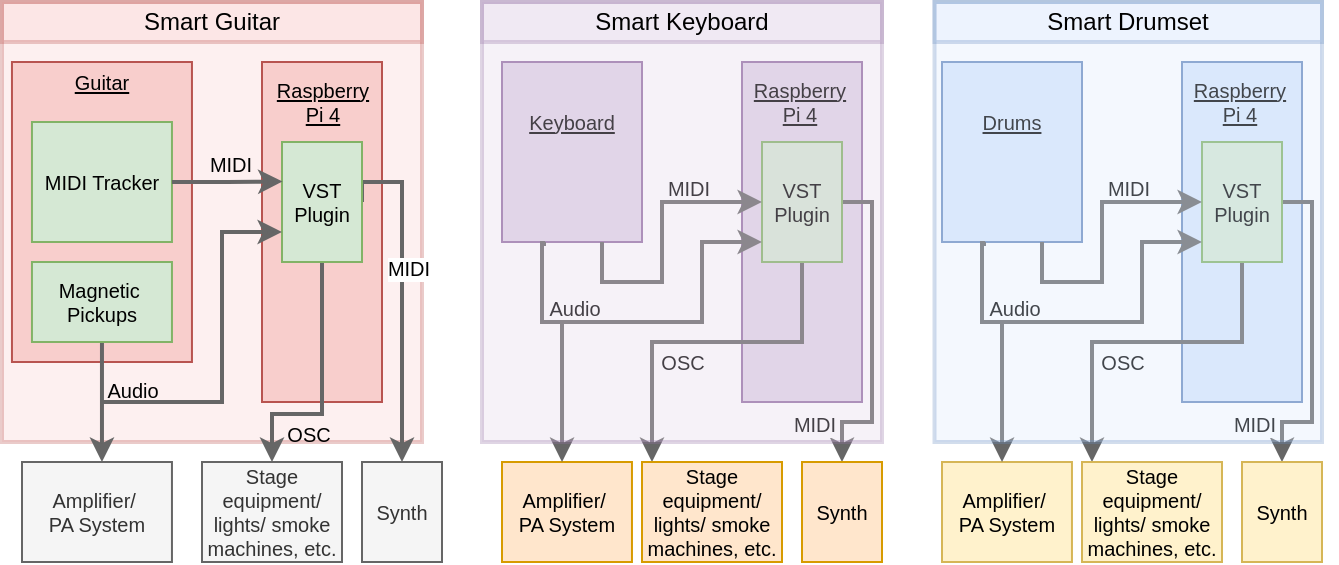 <mxfile version="24.3.1" type="github">
  <diagram name="Page-1" id="hEFDqEOQeUKf8EPMvet5">
    <mxGraphModel dx="1743" dy="1583" grid="1" gridSize="10" guides="1" tooltips="1" connect="1" arrows="1" fold="1" page="1" pageScale="1" pageWidth="850" pageHeight="1100" math="0" shadow="0">
      <root>
        <mxCell id="0" />
        <mxCell id="1" parent="0" />
        <mxCell id="EUy8n02-vDI4mkvdKWN1-20" value="" style="rounded=0;whiteSpace=wrap;html=1;fillColor=#f8cecc;strokeColor=#b85450;opacity=30;strokeWidth=2;" vertex="1" parent="1">
          <mxGeometry x="-800" y="-900" width="210" height="220" as="geometry" />
        </mxCell>
        <mxCell id="jHZxE4_nvhRUDPhLf2d2-1" value="" style="rounded=0;whiteSpace=wrap;html=1;fillColor=#f8cecc;strokeColor=#b85450;fontSize=10;" parent="1" vertex="1">
          <mxGeometry x="-795.02" y="-870" width="90" height="150" as="geometry" />
        </mxCell>
        <mxCell id="jHZxE4_nvhRUDPhLf2d2-2" style="edgeStyle=orthogonalEdgeStyle;rounded=0;orthogonalLoop=1;jettySize=auto;html=1;fillColor=default;strokeWidth=2;strokeColor=#666666;fontSize=10;" parent="1" source="jHZxE4_nvhRUDPhLf2d2-6" target="jHZxE4_nvhRUDPhLf2d2-17" edge="1">
          <mxGeometry relative="1" as="geometry">
            <Array as="points">
              <mxPoint x="-725" y="-670" />
              <mxPoint x="-730" y="-670" />
            </Array>
          </mxGeometry>
        </mxCell>
        <mxCell id="jHZxE4_nvhRUDPhLf2d2-3" value="Audio" style="edgeLabel;html=1;align=center;verticalAlign=middle;resizable=0;points=[];fontSize=10;labelBackgroundColor=none;" parent="jHZxE4_nvhRUDPhLf2d2-2" vertex="1" connectable="0">
          <mxGeometry x="-0.235" y="-1" relative="1" as="geometry">
            <mxPoint x="16" y="1" as="offset" />
          </mxGeometry>
        </mxCell>
        <mxCell id="jHZxE4_nvhRUDPhLf2d2-4" value="MIDI Tracker" style="rounded=0;whiteSpace=wrap;html=1;fillColor=#d5e8d4;strokeColor=#82b366;fontSize=10;" parent="1" vertex="1">
          <mxGeometry x="-785.02" y="-840" width="70" height="60" as="geometry" />
        </mxCell>
        <mxCell id="jHZxE4_nvhRUDPhLf2d2-5" value="" style="rounded=0;whiteSpace=wrap;html=1;fillColor=#f8cecc;strokeColor=#b85450;fontSize=10;" parent="1" vertex="1">
          <mxGeometry x="-670" y="-870" width="60" height="170" as="geometry" />
        </mxCell>
        <mxCell id="jHZxE4_nvhRUDPhLf2d2-6" value="Magnetic&amp;nbsp;&lt;br style=&quot;font-size: 10px;&quot;&gt;Pickups" style="rounded=0;whiteSpace=wrap;html=1;fillColor=#d5e8d4;strokeColor=#82b366;fontSize=10;" parent="1" vertex="1">
          <mxGeometry x="-785.02" y="-770" width="70" height="40" as="geometry" />
        </mxCell>
        <mxCell id="jHZxE4_nvhRUDPhLf2d2-8" style="edgeStyle=orthogonalEdgeStyle;rounded=0;orthogonalLoop=1;jettySize=auto;html=1;fillColor=default;strokeWidth=2;strokeColor=#666666;fontSize=10;entryX=0.5;entryY=0;entryDx=0;entryDy=0;exitX=1;exitY=0.5;exitDx=0;exitDy=0;" parent="1" source="jHZxE4_nvhRUDPhLf2d2-12" target="jHZxE4_nvhRUDPhLf2d2-19" edge="1">
          <mxGeometry relative="1" as="geometry">
            <Array as="points">
              <mxPoint x="-600" y="-810" />
            </Array>
            <mxPoint x="-600" y="-800" as="sourcePoint" />
            <mxPoint x="-569.97" y="-775" as="targetPoint" />
          </mxGeometry>
        </mxCell>
        <mxCell id="jHZxE4_nvhRUDPhLf2d2-9" value="MIDI" style="edgeLabel;html=1;align=center;verticalAlign=middle;resizable=0;points=[];fontSize=10;" parent="jHZxE4_nvhRUDPhLf2d2-8" vertex="1" connectable="0">
          <mxGeometry x="-0.04" y="1" relative="1" as="geometry">
            <mxPoint x="2" y="-9" as="offset" />
          </mxGeometry>
        </mxCell>
        <mxCell id="jHZxE4_nvhRUDPhLf2d2-10" style="edgeStyle=orthogonalEdgeStyle;rounded=0;orthogonalLoop=1;jettySize=auto;html=1;exitX=0.5;exitY=1;exitDx=0;exitDy=0;fillColor=default;strokeWidth=2;strokeColor=#666666;fontSize=10;" parent="1" source="jHZxE4_nvhRUDPhLf2d2-12" target="jHZxE4_nvhRUDPhLf2d2-18" edge="1">
          <mxGeometry relative="1" as="geometry">
            <Array as="points">
              <mxPoint x="-640" y="-694" />
              <mxPoint x="-665" y="-694" />
            </Array>
            <mxPoint x="-640" y="-710" as="sourcePoint" />
          </mxGeometry>
        </mxCell>
        <mxCell id="jHZxE4_nvhRUDPhLf2d2-11" value="OSC" style="edgeLabel;html=1;align=center;verticalAlign=middle;resizable=0;points=[];fontSize=10;labelBackgroundColor=none;" parent="jHZxE4_nvhRUDPhLf2d2-10" vertex="1" connectable="0">
          <mxGeometry x="-0.127" y="-1" relative="1" as="geometry">
            <mxPoint x="-6" y="31" as="offset" />
          </mxGeometry>
        </mxCell>
        <mxCell id="jHZxE4_nvhRUDPhLf2d2-12" value="VST&lt;br style=&quot;font-size: 10px;&quot;&gt;Plugin" style="rounded=0;whiteSpace=wrap;html=1;fillColor=#d5e8d4;strokeColor=#82b366;fontSize=10;" parent="1" vertex="1">
          <mxGeometry x="-660" y="-830" width="40" height="60" as="geometry" />
        </mxCell>
        <mxCell id="jHZxE4_nvhRUDPhLf2d2-13" value="&lt;u style=&quot;font-size: 10px;&quot;&gt;Guitar&lt;/u&gt;" style="text;html=1;strokeColor=none;fillColor=none;align=center;verticalAlign=middle;whiteSpace=wrap;rounded=0;labelBackgroundColor=none;fontSize=10;" parent="1" vertex="1">
          <mxGeometry x="-775.02" y="-870" width="50" height="20" as="geometry" />
        </mxCell>
        <mxCell id="jHZxE4_nvhRUDPhLf2d2-16" value="&lt;u style=&quot;font-size: 10px;&quot;&gt;Raspberry &lt;br&gt;Pi 4&lt;/u&gt;" style="text;html=1;strokeColor=none;fillColor=none;align=center;verticalAlign=middle;whiteSpace=wrap;rounded=0;labelBackgroundColor=none;fontSize=10;" parent="1" vertex="1">
          <mxGeometry x="-687.5" y="-860" width="95" height="20" as="geometry" />
        </mxCell>
        <mxCell id="jHZxE4_nvhRUDPhLf2d2-17" value="Amplifier/&amp;nbsp;&lt;div&gt;PA System&lt;/div&gt;" style="rounded=0;whiteSpace=wrap;html=1;labelBackgroundColor=none;fillColor=#f5f5f5;strokeColor=#666666;fontSize=10;fontColor=#333333;" parent="1" vertex="1">
          <mxGeometry x="-790" y="-670" width="74.98" height="50" as="geometry" />
        </mxCell>
        <mxCell id="jHZxE4_nvhRUDPhLf2d2-18" value="Stage equipment/ lights/ smoke machines, etc." style="rounded=0;whiteSpace=wrap;html=1;labelBackgroundColor=none;fillColor=#f5f5f5;strokeColor=#666666;fontSize=10;fontColor=#333333;" parent="1" vertex="1">
          <mxGeometry x="-700" y="-670" width="70" height="50" as="geometry" />
        </mxCell>
        <mxCell id="jHZxE4_nvhRUDPhLf2d2-19" value="&lt;span style=&quot;font-weight: 400; font-size: 10px;&quot;&gt;Synth&lt;/span&gt;" style="rounded=0;whiteSpace=wrap;html=1;labelBackgroundColor=none;fontStyle=1;fillColor=#f5f5f5;strokeColor=#666666;fontSize=10;fontColor=#333333;" parent="1" vertex="1">
          <mxGeometry x="-620" y="-670" width="40" height="50" as="geometry" />
        </mxCell>
        <mxCell id="jHZxE4_nvhRUDPhLf2d2-20" style="edgeStyle=orthogonalEdgeStyle;rounded=0;orthogonalLoop=1;jettySize=auto;html=1;exitX=1;exitY=0.5;exitDx=0;exitDy=0;entryX=0.007;entryY=0.329;entryDx=0;entryDy=0;fillColor=default;strokeWidth=2;strokeColor=#666666;fontSize=10;entryPerimeter=0;" parent="1" source="jHZxE4_nvhRUDPhLf2d2-4" target="jHZxE4_nvhRUDPhLf2d2-12" edge="1">
          <mxGeometry relative="1" as="geometry" />
        </mxCell>
        <mxCell id="jHZxE4_nvhRUDPhLf2d2-21" value="&amp;nbsp;MIDI&amp;nbsp;" style="edgeLabel;html=1;align=center;verticalAlign=middle;resizable=0;points=[];fontSize=10;labelBackgroundColor=none;" parent="jHZxE4_nvhRUDPhLf2d2-20" vertex="1" connectable="0">
          <mxGeometry x="0.161" relative="1" as="geometry">
            <mxPoint x="-3" y="-9" as="offset" />
          </mxGeometry>
        </mxCell>
        <mxCell id="jHZxE4_nvhRUDPhLf2d2-22" value="" style="rounded=0;whiteSpace=wrap;html=1;fillColor=#e1d5e7;strokeColor=#9673a6;fontSize=10;" parent="1" vertex="1">
          <mxGeometry x="-550" y="-870" width="70" height="90" as="geometry" />
        </mxCell>
        <mxCell id="jHZxE4_nvhRUDPhLf2d2-23" value="" style="rounded=0;whiteSpace=wrap;html=1;fillColor=#e1d5e7;strokeColor=#9673a6;fontSize=10;" parent="1" vertex="1">
          <mxGeometry x="-430" y="-870" width="60" height="170" as="geometry" />
        </mxCell>
        <mxCell id="jHZxE4_nvhRUDPhLf2d2-25" style="edgeStyle=orthogonalEdgeStyle;rounded=0;orthogonalLoop=1;jettySize=auto;html=1;exitX=1;exitY=0.5;exitDx=0;exitDy=0;fillColor=default;strokeWidth=2;strokeColor=#666666;fontSize=10;entryX=0.5;entryY=0;entryDx=0;entryDy=0;" parent="1" source="jHZxE4_nvhRUDPhLf2d2-29" target="jHZxE4_nvhRUDPhLf2d2-35" edge="1">
          <mxGeometry relative="1" as="geometry">
            <Array as="points">
              <mxPoint x="-365" y="-800" />
              <mxPoint x="-365" y="-690" />
              <mxPoint x="-380" y="-690" />
            </Array>
          </mxGeometry>
        </mxCell>
        <mxCell id="jHZxE4_nvhRUDPhLf2d2-26" value="MIDI" style="edgeLabel;html=1;align=center;verticalAlign=middle;resizable=0;points=[];fontSize=10;" parent="jHZxE4_nvhRUDPhLf2d2-25" vertex="1" connectable="0">
          <mxGeometry x="-0.04" y="1" relative="1" as="geometry">
            <mxPoint x="-30" y="49" as="offset" />
          </mxGeometry>
        </mxCell>
        <mxCell id="jHZxE4_nvhRUDPhLf2d2-27" style="edgeStyle=orthogonalEdgeStyle;rounded=0;orthogonalLoop=1;jettySize=auto;html=1;exitX=0.5;exitY=1;exitDx=0;exitDy=0;fillColor=default;strokeWidth=2;strokeColor=#666666;fontSize=10;" parent="1" source="jHZxE4_nvhRUDPhLf2d2-29" target="jHZxE4_nvhRUDPhLf2d2-34" edge="1">
          <mxGeometry relative="1" as="geometry">
            <Array as="points">
              <mxPoint x="-400" y="-730" />
              <mxPoint x="-475" y="-730" />
            </Array>
            <mxPoint x="-420" y="-730" as="sourcePoint" />
          </mxGeometry>
        </mxCell>
        <mxCell id="jHZxE4_nvhRUDPhLf2d2-28" value="OSC" style="edgeLabel;html=1;align=center;verticalAlign=middle;resizable=0;points=[];fontSize=10;labelBackgroundColor=none;" parent="jHZxE4_nvhRUDPhLf2d2-27" vertex="1" connectable="0">
          <mxGeometry x="-0.127" y="-1" relative="1" as="geometry">
            <mxPoint x="-24" y="11" as="offset" />
          </mxGeometry>
        </mxCell>
        <mxCell id="jHZxE4_nvhRUDPhLf2d2-29" value="VST&lt;br style=&quot;font-size: 10px;&quot;&gt;Plugin" style="rounded=0;whiteSpace=wrap;html=1;fillColor=#d5e8d4;strokeColor=#82b366;fontSize=10;" parent="1" vertex="1">
          <mxGeometry x="-420" y="-830" width="40" height="60" as="geometry" />
        </mxCell>
        <mxCell id="jHZxE4_nvhRUDPhLf2d2-30" value="&lt;u style=&quot;font-size: 10px;&quot;&gt;Keyboard&lt;/u&gt;" style="text;html=1;strokeColor=none;fillColor=none;align=center;verticalAlign=middle;whiteSpace=wrap;rounded=0;labelBackgroundColor=none;fontSize=10;" parent="1" vertex="1">
          <mxGeometry x="-540" y="-850" width="50" height="20" as="geometry" />
        </mxCell>
        <mxCell id="jHZxE4_nvhRUDPhLf2d2-33" value="&lt;u style=&quot;font-size: 10px;&quot;&gt;Raspberry &lt;br&gt;Pi 4&lt;/u&gt;" style="text;html=1;strokeColor=none;fillColor=none;align=center;verticalAlign=middle;whiteSpace=wrap;rounded=0;labelBackgroundColor=none;fontSize=10;" parent="1" vertex="1">
          <mxGeometry x="-450" y="-860" width="97.5" height="20" as="geometry" />
        </mxCell>
        <mxCell id="jHZxE4_nvhRUDPhLf2d2-34" value="Stage equipment/ lights/ smoke machines, etc." style="rounded=0;whiteSpace=wrap;html=1;labelBackgroundColor=none;fillColor=#ffe6cc;strokeColor=#d79b00;fontSize=10;" parent="1" vertex="1">
          <mxGeometry x="-480" y="-670" width="70" height="50" as="geometry" />
        </mxCell>
        <mxCell id="jHZxE4_nvhRUDPhLf2d2-35" value="&lt;span style=&quot;font-weight: 400; font-size: 10px;&quot;&gt;Synth&lt;/span&gt;" style="rounded=0;whiteSpace=wrap;html=1;labelBackgroundColor=none;fontStyle=1;fillColor=#ffe6cc;strokeColor=#d79b00;fontSize=10;" parent="1" vertex="1">
          <mxGeometry x="-400" y="-670" width="40" height="50" as="geometry" />
        </mxCell>
        <mxCell id="jHZxE4_nvhRUDPhLf2d2-36" style="edgeStyle=orthogonalEdgeStyle;rounded=0;orthogonalLoop=1;jettySize=auto;html=1;entryX=0;entryY=0.5;entryDx=0;entryDy=0;fillColor=default;strokeWidth=2;strokeColor=#666666;fontSize=10;" parent="1" target="jHZxE4_nvhRUDPhLf2d2-29" edge="1">
          <mxGeometry relative="1" as="geometry">
            <mxPoint x="-500" y="-780" as="sourcePoint" />
            <Array as="points">
              <mxPoint x="-500" y="-780" />
              <mxPoint x="-500" y="-760" />
              <mxPoint x="-470" y="-760" />
              <mxPoint x="-470" y="-800" />
            </Array>
          </mxGeometry>
        </mxCell>
        <mxCell id="jHZxE4_nvhRUDPhLf2d2-37" value="&amp;nbsp;MIDI&amp;nbsp;" style="edgeLabel;html=1;align=center;verticalAlign=middle;resizable=0;points=[];fontSize=10;labelBackgroundColor=none;" parent="jHZxE4_nvhRUDPhLf2d2-36" vertex="1" connectable="0">
          <mxGeometry x="0.161" relative="1" as="geometry">
            <mxPoint x="13" y="-16" as="offset" />
          </mxGeometry>
        </mxCell>
        <mxCell id="jHZxE4_nvhRUDPhLf2d2-38" style="edgeStyle=orthogonalEdgeStyle;rounded=0;orthogonalLoop=1;jettySize=auto;html=1;fillColor=default;strokeWidth=2;strokeColor=#666666;fontSize=10;entryX=0;entryY=0.75;entryDx=0;entryDy=0;" parent="1" target="jHZxE4_nvhRUDPhLf2d2-12" edge="1">
          <mxGeometry relative="1" as="geometry">
            <mxPoint x="-750" y="-700" as="sourcePoint" />
            <mxPoint x="-660" y="-810" as="targetPoint" />
            <Array as="points">
              <mxPoint x="-690" y="-700" />
              <mxPoint x="-690" y="-785" />
            </Array>
          </mxGeometry>
        </mxCell>
        <mxCell id="jHZxE4_nvhRUDPhLf2d2-41" value="Amplifier/&amp;nbsp;&lt;div&gt;PA System&lt;/div&gt;" style="rounded=0;whiteSpace=wrap;html=1;labelBackgroundColor=none;fillColor=#ffe6cc;strokeColor=#d79b00;fontSize=10;" parent="1" vertex="1">
          <mxGeometry x="-550" y="-670" width="64.98" height="50" as="geometry" />
        </mxCell>
        <mxCell id="jHZxE4_nvhRUDPhLf2d2-42" style="edgeStyle=orthogonalEdgeStyle;rounded=0;orthogonalLoop=1;jettySize=auto;html=1;fillColor=default;strokeWidth=2;strokeColor=#666666;fontSize=10;exitX=0.307;exitY=1.005;exitDx=0;exitDy=0;exitPerimeter=0;" parent="1" source="jHZxE4_nvhRUDPhLf2d2-22" target="jHZxE4_nvhRUDPhLf2d2-29" edge="1">
          <mxGeometry relative="1" as="geometry">
            <mxPoint x="-495" y="-760" as="sourcePoint" />
            <Array as="points">
              <mxPoint x="-530" y="-779" />
              <mxPoint x="-530" y="-740" />
              <mxPoint x="-450" y="-740" />
              <mxPoint x="-450" y="-780" />
            </Array>
            <mxPoint x="-430" y="-780" as="targetPoint" />
          </mxGeometry>
        </mxCell>
        <mxCell id="jHZxE4_nvhRUDPhLf2d2-43" value="Audio" style="edgeLabel;html=1;align=center;verticalAlign=middle;resizable=0;points=[];fontSize=10;labelBackgroundColor=none;" parent="jHZxE4_nvhRUDPhLf2d2-42" vertex="1" connectable="0">
          <mxGeometry x="0.161" relative="1" as="geometry">
            <mxPoint x="-54" y="-7" as="offset" />
          </mxGeometry>
        </mxCell>
        <mxCell id="jHZxE4_nvhRUDPhLf2d2-45" style="edgeStyle=orthogonalEdgeStyle;rounded=0;orthogonalLoop=1;jettySize=auto;html=1;fillColor=default;strokeWidth=2;strokeColor=#666666;fontSize=10;exitX=0.307;exitY=1.005;exitDx=0;exitDy=0;exitPerimeter=0;entryX=0.462;entryY=0;entryDx=0;entryDy=0;entryPerimeter=0;" parent="1" target="jHZxE4_nvhRUDPhLf2d2-41" edge="1">
          <mxGeometry relative="1" as="geometry">
            <mxPoint x="-529" y="-780" as="sourcePoint" />
            <Array as="points">
              <mxPoint x="-530" y="-779" />
              <mxPoint x="-530" y="-740" />
              <mxPoint x="-520" y="-740" />
            </Array>
            <mxPoint x="-420" y="-780" as="targetPoint" />
          </mxGeometry>
        </mxCell>
        <mxCell id="EUy8n02-vDI4mkvdKWN1-1" value="" style="rounded=0;whiteSpace=wrap;html=1;fillColor=#dae8fc;strokeColor=#6c8ebf;fontSize=10;" vertex="1" parent="1">
          <mxGeometry x="-330" y="-870" width="70" height="90" as="geometry" />
        </mxCell>
        <mxCell id="EUy8n02-vDI4mkvdKWN1-2" value="" style="rounded=0;whiteSpace=wrap;html=1;fillColor=#dae8fc;strokeColor=#6c8ebf;fontSize=10;" vertex="1" parent="1">
          <mxGeometry x="-210" y="-870" width="60" height="170" as="geometry" />
        </mxCell>
        <mxCell id="EUy8n02-vDI4mkvdKWN1-3" style="edgeStyle=orthogonalEdgeStyle;rounded=0;orthogonalLoop=1;jettySize=auto;html=1;exitX=1;exitY=0.5;exitDx=0;exitDy=0;fillColor=default;strokeWidth=2;strokeColor=#666666;fontSize=10;entryX=0.5;entryY=0;entryDx=0;entryDy=0;" edge="1" parent="1" source="EUy8n02-vDI4mkvdKWN1-7" target="EUy8n02-vDI4mkvdKWN1-11">
          <mxGeometry relative="1" as="geometry">
            <Array as="points">
              <mxPoint x="-145" y="-800" />
              <mxPoint x="-145" y="-690" />
              <mxPoint x="-160" y="-690" />
            </Array>
          </mxGeometry>
        </mxCell>
        <mxCell id="EUy8n02-vDI4mkvdKWN1-4" value="MIDI" style="edgeLabel;html=1;align=center;verticalAlign=middle;resizable=0;points=[];fontSize=10;" vertex="1" connectable="0" parent="EUy8n02-vDI4mkvdKWN1-3">
          <mxGeometry x="-0.04" y="1" relative="1" as="geometry">
            <mxPoint x="-30" y="49" as="offset" />
          </mxGeometry>
        </mxCell>
        <mxCell id="EUy8n02-vDI4mkvdKWN1-5" style="edgeStyle=orthogonalEdgeStyle;rounded=0;orthogonalLoop=1;jettySize=auto;html=1;exitX=0.5;exitY=1;exitDx=0;exitDy=0;fillColor=default;strokeWidth=2;strokeColor=#666666;fontSize=10;" edge="1" parent="1" source="EUy8n02-vDI4mkvdKWN1-7" target="EUy8n02-vDI4mkvdKWN1-10">
          <mxGeometry relative="1" as="geometry">
            <Array as="points">
              <mxPoint x="-180" y="-730" />
              <mxPoint x="-255" y="-730" />
            </Array>
            <mxPoint x="-200" y="-730" as="sourcePoint" />
          </mxGeometry>
        </mxCell>
        <mxCell id="EUy8n02-vDI4mkvdKWN1-6" value="OSC" style="edgeLabel;html=1;align=center;verticalAlign=middle;resizable=0;points=[];fontSize=10;labelBackgroundColor=none;" vertex="1" connectable="0" parent="EUy8n02-vDI4mkvdKWN1-5">
          <mxGeometry x="-0.127" y="-1" relative="1" as="geometry">
            <mxPoint x="-24" y="11" as="offset" />
          </mxGeometry>
        </mxCell>
        <mxCell id="EUy8n02-vDI4mkvdKWN1-7" value="VST&lt;br style=&quot;font-size: 10px;&quot;&gt;Plugin" style="rounded=0;whiteSpace=wrap;html=1;fillColor=#d5e8d4;strokeColor=#82b366;fontSize=10;" vertex="1" parent="1">
          <mxGeometry x="-200" y="-830" width="40" height="60" as="geometry" />
        </mxCell>
        <mxCell id="EUy8n02-vDI4mkvdKWN1-8" value="&lt;u&gt;Drums&lt;/u&gt;" style="text;html=1;strokeColor=none;fillColor=none;align=center;verticalAlign=middle;whiteSpace=wrap;rounded=0;labelBackgroundColor=none;fontSize=10;" vertex="1" parent="1">
          <mxGeometry x="-320" y="-850" width="50" height="20" as="geometry" />
        </mxCell>
        <mxCell id="EUy8n02-vDI4mkvdKWN1-9" value="&lt;u style=&quot;font-size: 10px;&quot;&gt;Raspberry &lt;br&gt;Pi 4&lt;/u&gt;" style="text;html=1;strokeColor=none;fillColor=none;align=center;verticalAlign=middle;whiteSpace=wrap;rounded=0;labelBackgroundColor=none;fontSize=10;" vertex="1" parent="1">
          <mxGeometry x="-230" y="-860" width="97.5" height="20" as="geometry" />
        </mxCell>
        <mxCell id="EUy8n02-vDI4mkvdKWN1-10" value="Stage equipment/ lights/ smoke machines, etc." style="rounded=0;whiteSpace=wrap;html=1;labelBackgroundColor=none;fillColor=#fff2cc;strokeColor=#d6b656;fontSize=10;" vertex="1" parent="1">
          <mxGeometry x="-260" y="-670" width="70" height="50" as="geometry" />
        </mxCell>
        <mxCell id="EUy8n02-vDI4mkvdKWN1-11" value="&lt;span style=&quot;font-weight: 400; font-size: 10px;&quot;&gt;Synth&lt;/span&gt;" style="rounded=0;whiteSpace=wrap;html=1;labelBackgroundColor=none;fontStyle=1;fillColor=#fff2cc;strokeColor=#d6b656;fontSize=10;" vertex="1" parent="1">
          <mxGeometry x="-180" y="-670" width="40" height="50" as="geometry" />
        </mxCell>
        <mxCell id="EUy8n02-vDI4mkvdKWN1-12" style="edgeStyle=orthogonalEdgeStyle;rounded=0;orthogonalLoop=1;jettySize=auto;html=1;entryX=0;entryY=0.5;entryDx=0;entryDy=0;fillColor=default;strokeWidth=2;strokeColor=#666666;fontSize=10;" edge="1" parent="1" target="EUy8n02-vDI4mkvdKWN1-7">
          <mxGeometry relative="1" as="geometry">
            <mxPoint x="-280" y="-780" as="sourcePoint" />
            <Array as="points">
              <mxPoint x="-280" y="-780" />
              <mxPoint x="-280" y="-760" />
              <mxPoint x="-250" y="-760" />
              <mxPoint x="-250" y="-800" />
            </Array>
          </mxGeometry>
        </mxCell>
        <mxCell id="EUy8n02-vDI4mkvdKWN1-13" value="&amp;nbsp;MIDI&amp;nbsp;" style="edgeLabel;html=1;align=center;verticalAlign=middle;resizable=0;points=[];fontSize=10;labelBackgroundColor=none;" vertex="1" connectable="0" parent="EUy8n02-vDI4mkvdKWN1-12">
          <mxGeometry x="0.161" relative="1" as="geometry">
            <mxPoint x="13" y="-16" as="offset" />
          </mxGeometry>
        </mxCell>
        <mxCell id="EUy8n02-vDI4mkvdKWN1-14" value="Amplifier/&amp;nbsp;&lt;div&gt;PA System&lt;/div&gt;" style="rounded=0;whiteSpace=wrap;html=1;labelBackgroundColor=none;fillColor=#fff2cc;strokeColor=#d6b656;fontSize=10;" vertex="1" parent="1">
          <mxGeometry x="-330" y="-670" width="64.98" height="50" as="geometry" />
        </mxCell>
        <mxCell id="EUy8n02-vDI4mkvdKWN1-15" style="edgeStyle=orthogonalEdgeStyle;rounded=0;orthogonalLoop=1;jettySize=auto;html=1;fillColor=default;strokeWidth=2;strokeColor=#666666;fontSize=10;exitX=0.307;exitY=1.005;exitDx=0;exitDy=0;exitPerimeter=0;" edge="1" parent="1" source="EUy8n02-vDI4mkvdKWN1-1" target="EUy8n02-vDI4mkvdKWN1-7">
          <mxGeometry relative="1" as="geometry">
            <mxPoint x="-275" y="-760" as="sourcePoint" />
            <Array as="points">
              <mxPoint x="-310" y="-779" />
              <mxPoint x="-310" y="-740" />
              <mxPoint x="-230" y="-740" />
              <mxPoint x="-230" y="-780" />
            </Array>
            <mxPoint x="-210" y="-780" as="targetPoint" />
          </mxGeometry>
        </mxCell>
        <mxCell id="EUy8n02-vDI4mkvdKWN1-16" value="Audio" style="edgeLabel;html=1;align=center;verticalAlign=middle;resizable=0;points=[];fontSize=10;labelBackgroundColor=none;" vertex="1" connectable="0" parent="EUy8n02-vDI4mkvdKWN1-15">
          <mxGeometry x="0.161" relative="1" as="geometry">
            <mxPoint x="-54" y="-7" as="offset" />
          </mxGeometry>
        </mxCell>
        <mxCell id="EUy8n02-vDI4mkvdKWN1-17" style="edgeStyle=orthogonalEdgeStyle;rounded=0;orthogonalLoop=1;jettySize=auto;html=1;fillColor=default;strokeWidth=2;strokeColor=#666666;fontSize=10;exitX=0.307;exitY=1.005;exitDx=0;exitDy=0;exitPerimeter=0;entryX=0.462;entryY=0;entryDx=0;entryDy=0;entryPerimeter=0;" edge="1" parent="1" target="EUy8n02-vDI4mkvdKWN1-14">
          <mxGeometry relative="1" as="geometry">
            <mxPoint x="-309" y="-780" as="sourcePoint" />
            <Array as="points">
              <mxPoint x="-310" y="-779" />
              <mxPoint x="-310" y="-740" />
              <mxPoint x="-300" y="-740" />
            </Array>
            <mxPoint x="-200" y="-780" as="targetPoint" />
          </mxGeometry>
        </mxCell>
        <mxCell id="EUy8n02-vDI4mkvdKWN1-21" value="Smart Guitar" style="rounded=0;whiteSpace=wrap;html=1;fillColor=#f8cecc;strokeColor=#b85450;opacity=30;strokeWidth=2;" vertex="1" parent="1">
          <mxGeometry x="-800" y="-900" width="210" height="20" as="geometry" />
        </mxCell>
        <mxCell id="EUy8n02-vDI4mkvdKWN1-22" value="" style="rounded=0;whiteSpace=wrap;html=1;fillColor=#e1d5e7;strokeColor=#9673a6;opacity=30;strokeWidth=2;" vertex="1" parent="1">
          <mxGeometry x="-560" y="-900" width="200" height="220" as="geometry" />
        </mxCell>
        <mxCell id="EUy8n02-vDI4mkvdKWN1-23" value="Smart Keyboard" style="rounded=0;whiteSpace=wrap;html=1;fillColor=#e1d5e7;strokeColor=#9673a6;opacity=30;strokeWidth=2;" vertex="1" parent="1">
          <mxGeometry x="-560" y="-900" width="200" height="20" as="geometry" />
        </mxCell>
        <mxCell id="EUy8n02-vDI4mkvdKWN1-24" value="" style="rounded=0;whiteSpace=wrap;html=1;fillColor=#dae8fc;strokeColor=#6c8ebf;opacity=30;strokeWidth=2;" vertex="1" parent="1">
          <mxGeometry x="-333.75" y="-900" width="193.75" height="220" as="geometry" />
        </mxCell>
        <mxCell id="EUy8n02-vDI4mkvdKWN1-25" value="Smart Drumset" style="rounded=0;whiteSpace=wrap;html=1;fillColor=#dae8fc;strokeColor=#6c8ebf;opacity=30;strokeWidth=2;" vertex="1" parent="1">
          <mxGeometry x="-333.75" y="-900" width="193.75" height="20" as="geometry" />
        </mxCell>
      </root>
    </mxGraphModel>
  </diagram>
</mxfile>
